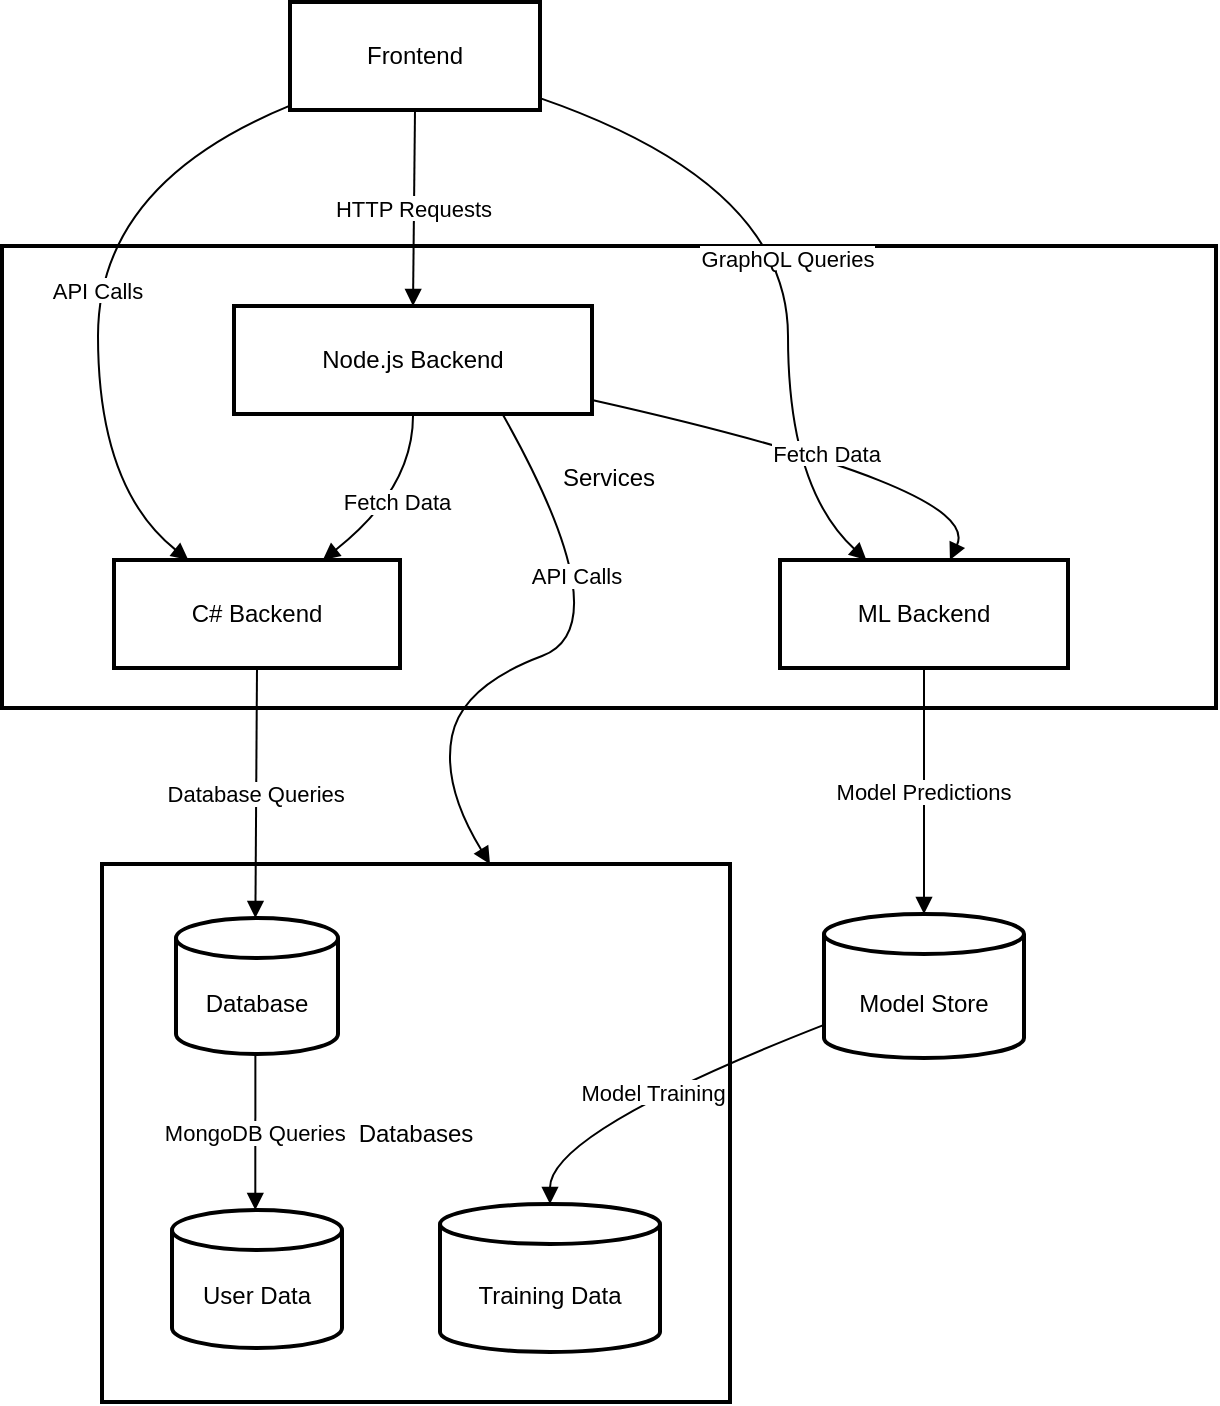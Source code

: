 <mxfile version="27.0.9">
  <diagram name="Page-1" id="tLCo57GppPZQ_4B1e9xH">
    <mxGraphModel dx="1426" dy="751" grid="1" gridSize="10" guides="1" tooltips="1" connect="1" arrows="1" fold="1" page="1" pageScale="1" pageWidth="827" pageHeight="1169" math="0" shadow="0">
      <root>
        <mxCell id="0" />
        <mxCell id="1" parent="0" />
        <mxCell id="2" value="Databases" style="whiteSpace=wrap;strokeWidth=2;" parent="1" vertex="1">
          <mxGeometry x="90" y="439" width="314" height="269" as="geometry" />
        </mxCell>
        <mxCell id="3" value="Services" style="whiteSpace=wrap;strokeWidth=2;" parent="1" vertex="1">
          <mxGeometry x="40" y="130" width="607" height="231" as="geometry" />
        </mxCell>
        <mxCell id="4" value="Frontend" style="whiteSpace=wrap;strokeWidth=2;" parent="1" vertex="1">
          <mxGeometry x="184" y="8" width="125" height="54" as="geometry" />
        </mxCell>
        <mxCell id="5" value="Node.js Backend" style="whiteSpace=wrap;strokeWidth=2;" parent="1" vertex="1">
          <mxGeometry x="156" y="160" width="179" height="54" as="geometry" />
        </mxCell>
        <mxCell id="6" value="C# Backend" style="whiteSpace=wrap;strokeWidth=2;" parent="1" vertex="1">
          <mxGeometry x="96" y="287" width="143" height="54" as="geometry" />
        </mxCell>
        <mxCell id="7" value="ML Backend" style="whiteSpace=wrap;strokeWidth=2;" parent="1" vertex="1">
          <mxGeometry x="429" y="287" width="144" height="54" as="geometry" />
        </mxCell>
        <mxCell id="8" value="Database" style="shape=cylinder3;boundedLbl=1;backgroundOutline=1;size=10;strokeWidth=2;whiteSpace=wrap;" parent="1" vertex="1">
          <mxGeometry x="127" y="466" width="81" height="68" as="geometry" />
        </mxCell>
        <mxCell id="9" value="Model Store" style="shape=cylinder3;boundedLbl=1;backgroundOutline=1;size=10;strokeWidth=2;whiteSpace=wrap;" parent="1" vertex="1">
          <mxGeometry x="451" y="464" width="100" height="72" as="geometry" />
        </mxCell>
        <mxCell id="10" value="User Data" style="shape=cylinder3;boundedLbl=1;backgroundOutline=1;size=10;strokeWidth=2;whiteSpace=wrap;" parent="1" vertex="1">
          <mxGeometry x="125" y="612" width="85" height="69" as="geometry" />
        </mxCell>
        <mxCell id="11" value="Training Data" style="shape=cylinder3;boundedLbl=1;backgroundOutline=1;size=10;strokeWidth=2;whiteSpace=wrap;" parent="1" vertex="1">
          <mxGeometry x="259" y="609" width="110" height="74" as="geometry" />
        </mxCell>
        <mxCell id="12" value="HTTP Requests" style="curved=1;startArrow=none;endArrow=block;exitX=0.5;exitY=1;entryX=0.5;entryY=0;" parent="1" source="4" target="5" edge="1">
          <mxGeometry relative="1" as="geometry">
            <Array as="points" />
          </mxGeometry>
        </mxCell>
        <mxCell id="13" value="API Calls" style="curved=1;startArrow=none;endArrow=block;exitX=0;exitY=0.96;entryX=0.26;entryY=0;" parent="1" source="4" target="6" edge="1">
          <mxGeometry relative="1" as="geometry">
            <Array as="points">
              <mxPoint x="88" y="99" />
              <mxPoint x="88" y="251" />
            </Array>
          </mxGeometry>
        </mxCell>
        <mxCell id="14" value="GraphQL Queries" style="curved=1;startArrow=none;endArrow=block;exitX=1;exitY=0.89;entryX=0.3;entryY=0;" parent="1" source="4" target="7" edge="1">
          <mxGeometry relative="1" as="geometry">
            <Array as="points">
              <mxPoint x="433" y="99" />
              <mxPoint x="433" y="251" />
            </Array>
          </mxGeometry>
        </mxCell>
        <mxCell id="15" value="Fetch Data" style="curved=1;startArrow=none;endArrow=block;exitX=0.5;exitY=1;entryX=0.73;entryY=0;" parent="1" source="5" target="6" edge="1">
          <mxGeometry relative="1" as="geometry">
            <Array as="points">
              <mxPoint x="246" y="251" />
            </Array>
          </mxGeometry>
        </mxCell>
        <mxCell id="16" value="Fetch Data" style="curved=1;startArrow=none;endArrow=block;exitX=1;exitY=0.87;entryX=0.59;entryY=0;" parent="1" source="5" target="7" edge="1">
          <mxGeometry relative="1" as="geometry">
            <Array as="points">
              <mxPoint x="531" y="251" />
            </Array>
          </mxGeometry>
        </mxCell>
        <mxCell id="17" value="Database Queries" style="curved=1;startArrow=none;endArrow=block;exitX=0.5;exitY=1;entryX=0.49;entryY=0;" parent="1" source="6" target="8" edge="1">
          <mxGeometry relative="1" as="geometry">
            <Array as="points" />
          </mxGeometry>
        </mxCell>
        <mxCell id="18" value="Model Predictions" style="curved=1;startArrow=none;endArrow=block;exitX=0.5;exitY=1;entryX=0.5;entryY=0;" parent="1" source="7" target="9" edge="1">
          <mxGeometry relative="1" as="geometry">
            <Array as="points" />
          </mxGeometry>
        </mxCell>
        <mxCell id="19" value="MongoDB Queries" style="curved=1;startArrow=none;endArrow=block;exitX=0.49;exitY=1;entryX=0.49;entryY=0;" parent="1" source="8" target="10" edge="1">
          <mxGeometry relative="1" as="geometry">
            <Array as="points" />
          </mxGeometry>
        </mxCell>
        <mxCell id="20" value="Model Training" style="curved=1;startArrow=none;endArrow=block;exitX=0;exitY=0.77;entryX=0.5;entryY=0;" parent="1" source="9" target="11" edge="1">
          <mxGeometry relative="1" as="geometry">
            <Array as="points">
              <mxPoint x="314" y="573" />
            </Array>
          </mxGeometry>
        </mxCell>
        <mxCell id="jnTf-NJcUfB0uCgKP4di-20" value="API Calls" style="curved=1;startArrow=none;endArrow=block;exitX=0.75;exitY=1;entryX=0.26;entryY=0;exitDx=0;exitDy=0;" edge="1" parent="1" source="5">
          <mxGeometry x="-0.421" y="-8" relative="1" as="geometry">
            <Array as="points">
              <mxPoint x="350" y="320" />
              <mxPoint x="270" y="350" />
              <mxPoint x="260" y="400" />
            </Array>
            <mxPoint x="335" y="212" as="sourcePoint" />
            <mxPoint x="284" y="439" as="targetPoint" />
            <mxPoint x="1" as="offset" />
          </mxGeometry>
        </mxCell>
      </root>
    </mxGraphModel>
  </diagram>
</mxfile>
